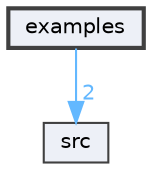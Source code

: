 digraph "examples"
{
 // LATEX_PDF_SIZE
  bgcolor="transparent";
  edge [fontname=Helvetica,fontsize=10,labelfontname=Helvetica,labelfontsize=10];
  node [fontname=Helvetica,fontsize=10,shape=box,height=0.2,width=0.4];
  compound=true
  dir_d28a4824dc47e487b107a5db32ef43c4 [label="examples", fillcolor="#edf0f7", color="grey25", style="filled,bold", URL="dir_d28a4824dc47e487b107a5db32ef43c4.html",tooltip=""];
  dir_68267d1309a1af8e8297ef4c3efbcdba [label="src", fillcolor="#edf0f7", color="grey25", style="filled", URL="dir_68267d1309a1af8e8297ef4c3efbcdba.html",tooltip=""];
  dir_d28a4824dc47e487b107a5db32ef43c4->dir_68267d1309a1af8e8297ef4c3efbcdba [headlabel="2", labeldistance=1.5 headhref="dir_000000_000001.html" href="dir_000000_000001.html" color="steelblue1" fontcolor="steelblue1"];
}
